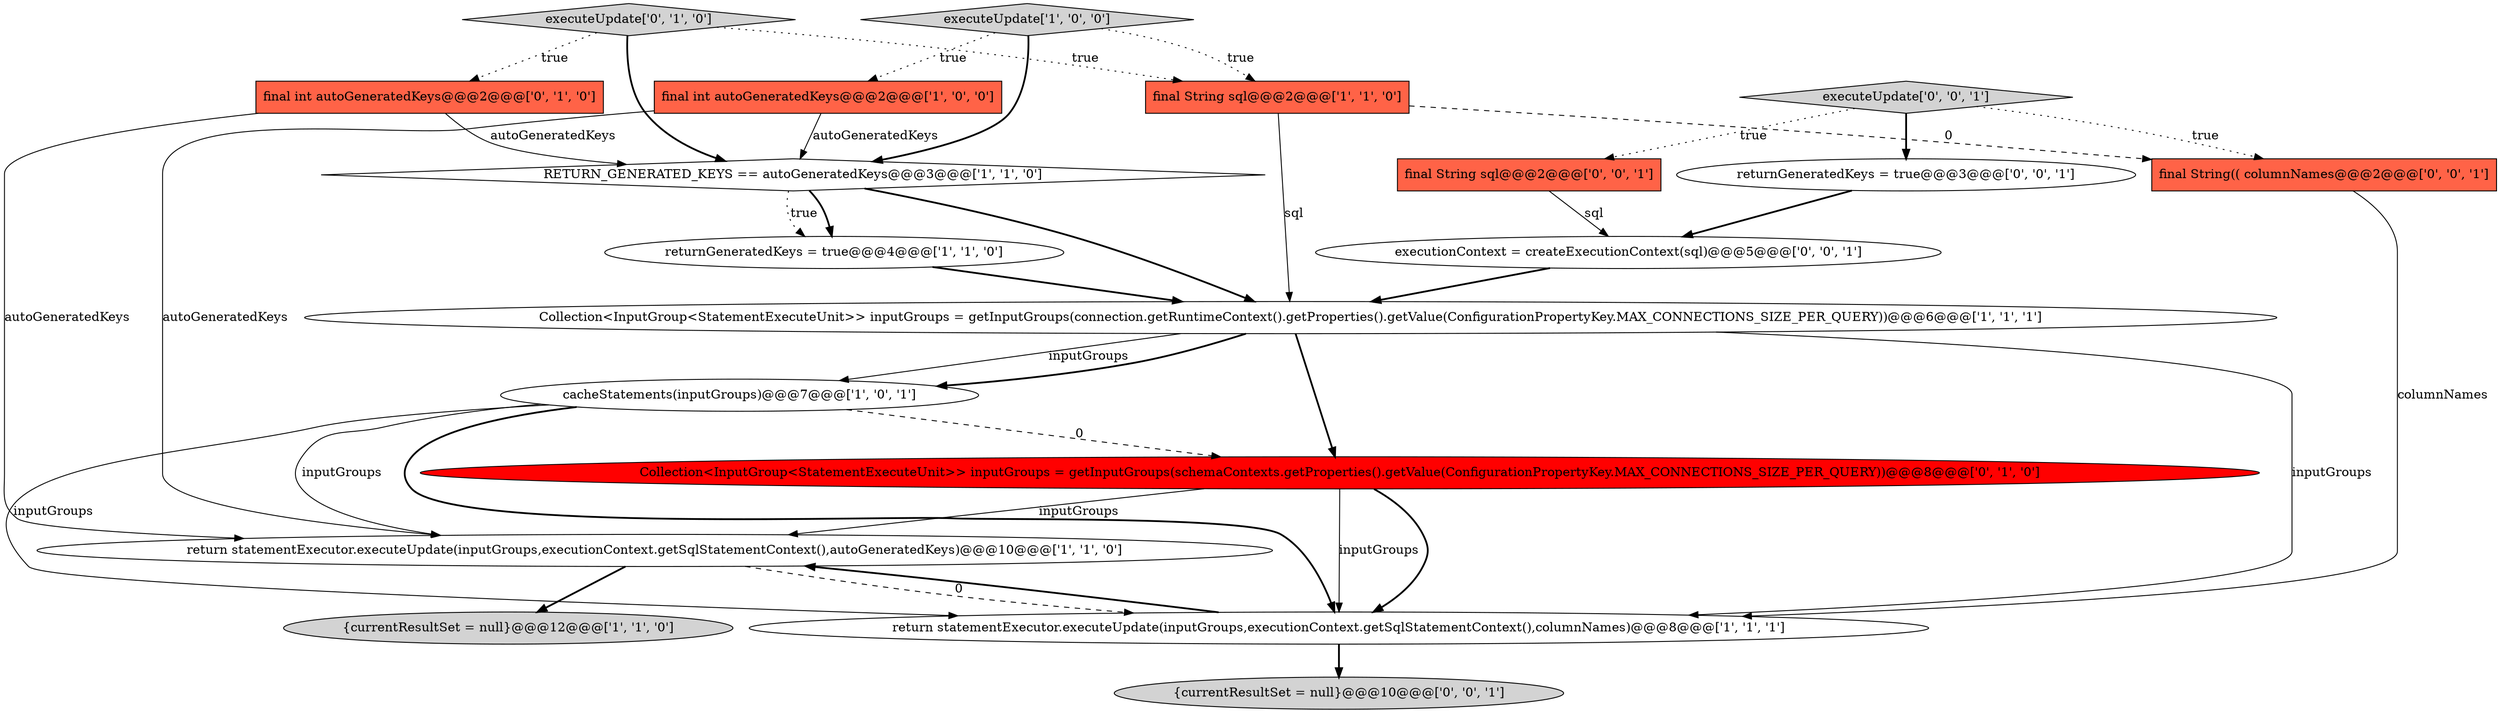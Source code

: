 digraph {
14 [style = filled, label = "executionContext = createExecutionContext(sql)@@@5@@@['0', '0', '1']", fillcolor = white, shape = ellipse image = "AAA0AAABBB3BBB"];
12 [style = filled, label = "Collection<InputGroup<StatementExecuteUnit>> inputGroups = getInputGroups(schemaContexts.getProperties().getValue(ConfigurationPropertyKey.MAX_CONNECTIONS_SIZE_PER_QUERY))@@@8@@@['0', '1', '0']", fillcolor = red, shape = ellipse image = "AAA1AAABBB2BBB"];
5 [style = filled, label = "cacheStatements(inputGroups)@@@7@@@['1', '0', '1']", fillcolor = white, shape = ellipse image = "AAA0AAABBB1BBB"];
9 [style = filled, label = "returnGeneratedKeys = true@@@4@@@['1', '1', '0']", fillcolor = white, shape = ellipse image = "AAA0AAABBB1BBB"];
15 [style = filled, label = "final String(( columnNames@@@2@@@['0', '0', '1']", fillcolor = tomato, shape = box image = "AAA0AAABBB3BBB"];
4 [style = filled, label = "{currentResultSet = null}@@@12@@@['1', '1', '0']", fillcolor = lightgray, shape = ellipse image = "AAA0AAABBB1BBB"];
18 [style = filled, label = "executeUpdate['0', '0', '1']", fillcolor = lightgray, shape = diamond image = "AAA0AAABBB3BBB"];
1 [style = filled, label = "RETURN_GENERATED_KEYS == autoGeneratedKeys@@@3@@@['1', '1', '0']", fillcolor = white, shape = diamond image = "AAA0AAABBB1BBB"];
11 [style = filled, label = "executeUpdate['0', '1', '0']", fillcolor = lightgray, shape = diamond image = "AAA0AAABBB2BBB"];
16 [style = filled, label = "returnGeneratedKeys = true@@@3@@@['0', '0', '1']", fillcolor = white, shape = ellipse image = "AAA0AAABBB3BBB"];
8 [style = filled, label = "return statementExecutor.executeUpdate(inputGroups,executionContext.getSqlStatementContext(),autoGeneratedKeys)@@@10@@@['1', '1', '0']", fillcolor = white, shape = ellipse image = "AAA0AAABBB1BBB"];
17 [style = filled, label = "{currentResultSet = null}@@@10@@@['0', '0', '1']", fillcolor = lightgray, shape = ellipse image = "AAA0AAABBB3BBB"];
6 [style = filled, label = "executeUpdate['1', '0', '0']", fillcolor = lightgray, shape = diamond image = "AAA0AAABBB1BBB"];
13 [style = filled, label = "final String sql@@@2@@@['0', '0', '1']", fillcolor = tomato, shape = box image = "AAA0AAABBB3BBB"];
0 [style = filled, label = "final int autoGeneratedKeys@@@2@@@['1', '0', '0']", fillcolor = tomato, shape = box image = "AAA0AAABBB1BBB"];
10 [style = filled, label = "final int autoGeneratedKeys@@@2@@@['0', '1', '0']", fillcolor = tomato, shape = box image = "AAA0AAABBB2BBB"];
2 [style = filled, label = "Collection<InputGroup<StatementExecuteUnit>> inputGroups = getInputGroups(connection.getRuntimeContext().getProperties().getValue(ConfigurationPropertyKey.MAX_CONNECTIONS_SIZE_PER_QUERY))@@@6@@@['1', '1', '1']", fillcolor = white, shape = ellipse image = "AAA0AAABBB1BBB"];
7 [style = filled, label = "final String sql@@@2@@@['1', '1', '0']", fillcolor = tomato, shape = box image = "AAA0AAABBB1BBB"];
3 [style = filled, label = "return statementExecutor.executeUpdate(inputGroups,executionContext.getSqlStatementContext(),columnNames)@@@8@@@['1', '1', '1']", fillcolor = white, shape = ellipse image = "AAA0AAABBB1BBB"];
11->7 [style = dotted, label="true"];
5->3 [style = bold, label=""];
12->8 [style = solid, label="inputGroups"];
5->12 [style = dashed, label="0"];
7->2 [style = solid, label="sql"];
0->1 [style = solid, label="autoGeneratedKeys"];
0->8 [style = solid, label="autoGeneratedKeys"];
12->3 [style = solid, label="inputGroups"];
9->2 [style = bold, label=""];
11->1 [style = bold, label=""];
11->10 [style = dotted, label="true"];
2->3 [style = solid, label="inputGroups"];
8->3 [style = dashed, label="0"];
18->15 [style = dotted, label="true"];
15->3 [style = solid, label="columnNames"];
10->8 [style = solid, label="autoGeneratedKeys"];
1->9 [style = bold, label=""];
2->12 [style = bold, label=""];
13->14 [style = solid, label="sql"];
6->1 [style = bold, label=""];
5->3 [style = solid, label="inputGroups"];
2->5 [style = solid, label="inputGroups"];
1->9 [style = dotted, label="true"];
3->8 [style = bold, label=""];
6->7 [style = dotted, label="true"];
7->15 [style = dashed, label="0"];
16->14 [style = bold, label=""];
3->17 [style = bold, label=""];
10->1 [style = solid, label="autoGeneratedKeys"];
1->2 [style = bold, label=""];
12->3 [style = bold, label=""];
6->0 [style = dotted, label="true"];
8->4 [style = bold, label=""];
14->2 [style = bold, label=""];
2->5 [style = bold, label=""];
18->13 [style = dotted, label="true"];
5->8 [style = solid, label="inputGroups"];
18->16 [style = bold, label=""];
}
